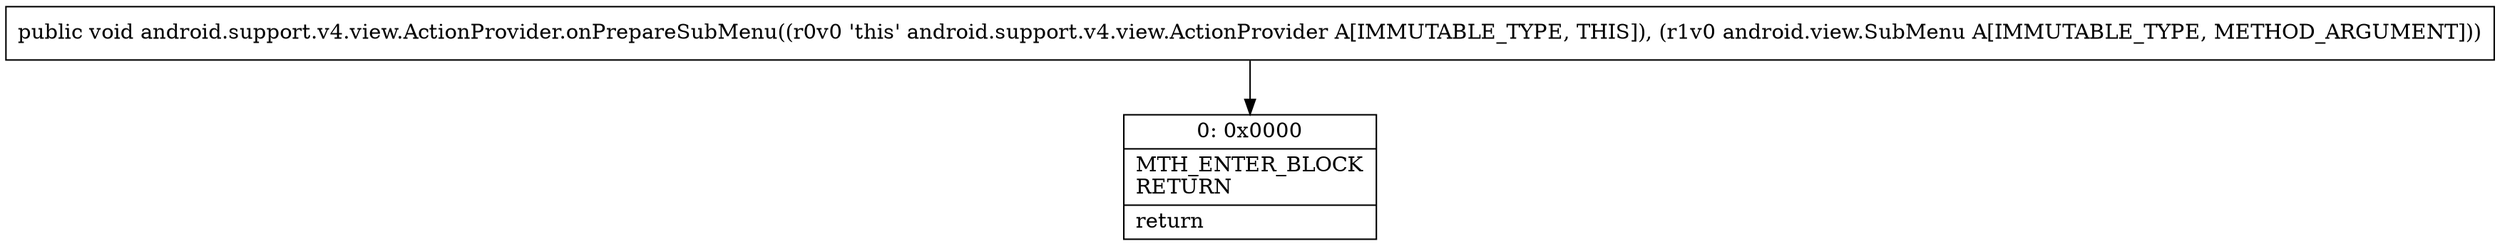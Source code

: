 digraph "CFG forandroid.support.v4.view.ActionProvider.onPrepareSubMenu(Landroid\/view\/SubMenu;)V" {
Node_0 [shape=record,label="{0\:\ 0x0000|MTH_ENTER_BLOCK\lRETURN\l|return\l}"];
MethodNode[shape=record,label="{public void android.support.v4.view.ActionProvider.onPrepareSubMenu((r0v0 'this' android.support.v4.view.ActionProvider A[IMMUTABLE_TYPE, THIS]), (r1v0 android.view.SubMenu A[IMMUTABLE_TYPE, METHOD_ARGUMENT])) }"];
MethodNode -> Node_0;
}

